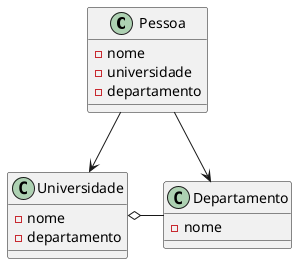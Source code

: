 @startuml
class Pessoa {
    - nome
    - universidade
    - departamento
}

class Universidade {
    - nome
    - departamento
}

class Departamento {
    - nome
}

Pessoa --> Universidade
Universidade o- Departamento
Pessoa --> Departamento
@enduml
